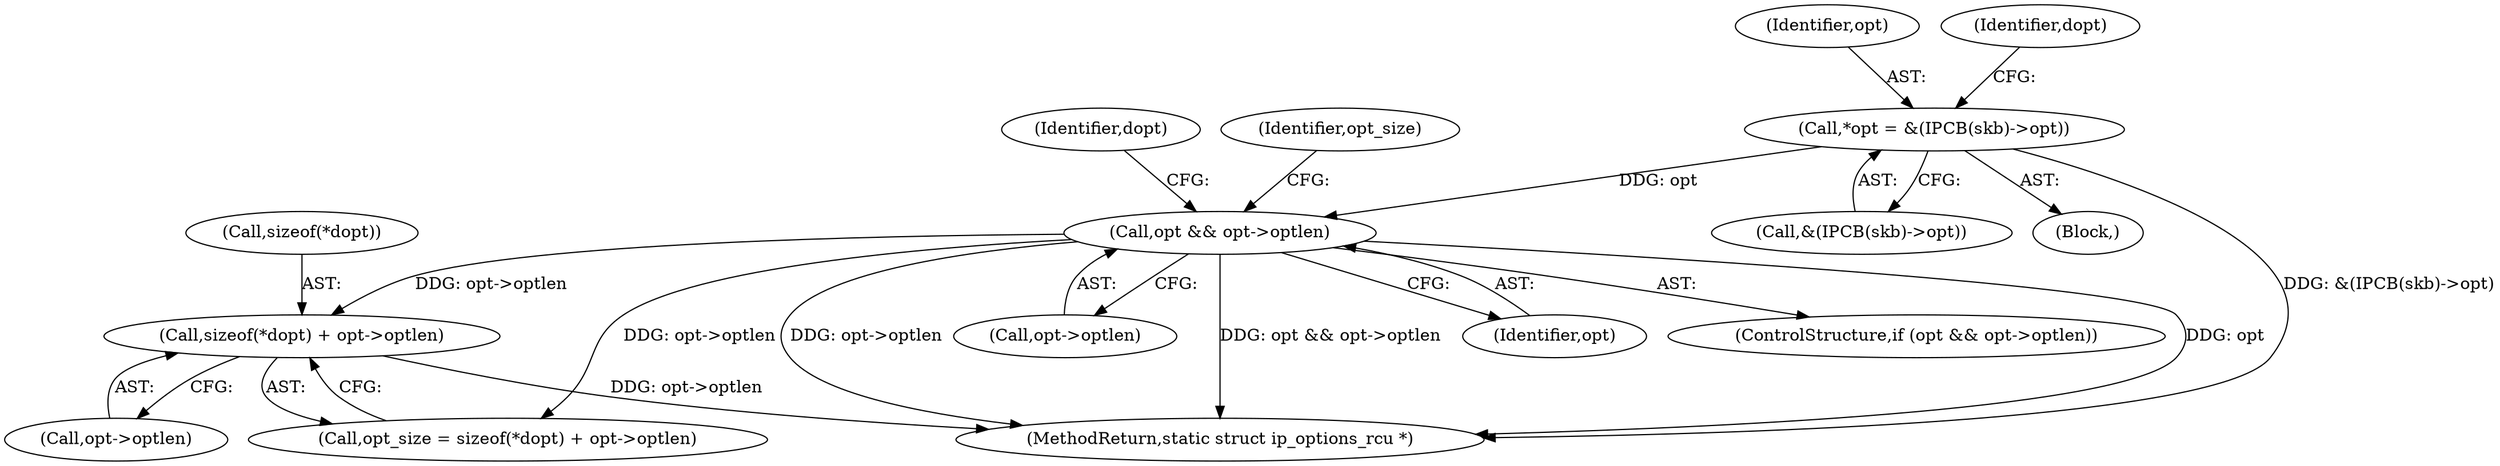 digraph "0_linux_f6d8bd051c391c1c0458a30b2a7abcd939329259_30@API" {
"1000126" [label="(Call,sizeof(*dopt) + opt->optlen)"];
"1000117" [label="(Call,opt && opt->optlen)"];
"1000105" [label="(Call,*opt = &(IPCB(skb)->opt))"];
"1000126" [label="(Call,sizeof(*dopt) + opt->optlen)"];
"1000117" [label="(Call,opt && opt->optlen)"];
"1000119" [label="(Call,opt->optlen)"];
"1000106" [label="(Identifier,opt)"];
"1000114" [label="(Identifier,dopt)"];
"1000156" [label="(MethodReturn,static struct ip_options_rcu *)"];
"1000124" [label="(Call,opt_size = sizeof(*dopt) + opt->optlen)"];
"1000118" [label="(Identifier,opt)"];
"1000127" [label="(Call,sizeof(*dopt))"];
"1000125" [label="(Identifier,opt_size)"];
"1000116" [label="(ControlStructure,if (opt && opt->optlen))"];
"1000105" [label="(Call,*opt = &(IPCB(skb)->opt))"];
"1000107" [label="(Call,&(IPCB(skb)->opt))"];
"1000130" [label="(Call,opt->optlen)"];
"1000155" [label="(Identifier,dopt)"];
"1000103" [label="(Block,)"];
"1000126" -> "1000124"  [label="AST: "];
"1000126" -> "1000130"  [label="CFG: "];
"1000127" -> "1000126"  [label="AST: "];
"1000130" -> "1000126"  [label="AST: "];
"1000124" -> "1000126"  [label="CFG: "];
"1000126" -> "1000156"  [label="DDG: opt->optlen"];
"1000117" -> "1000126"  [label="DDG: opt->optlen"];
"1000117" -> "1000116"  [label="AST: "];
"1000117" -> "1000118"  [label="CFG: "];
"1000117" -> "1000119"  [label="CFG: "];
"1000118" -> "1000117"  [label="AST: "];
"1000119" -> "1000117"  [label="AST: "];
"1000125" -> "1000117"  [label="CFG: "];
"1000155" -> "1000117"  [label="CFG: "];
"1000117" -> "1000156"  [label="DDG: opt && opt->optlen"];
"1000117" -> "1000156"  [label="DDG: opt"];
"1000117" -> "1000156"  [label="DDG: opt->optlen"];
"1000105" -> "1000117"  [label="DDG: opt"];
"1000117" -> "1000124"  [label="DDG: opt->optlen"];
"1000105" -> "1000103"  [label="AST: "];
"1000105" -> "1000107"  [label="CFG: "];
"1000106" -> "1000105"  [label="AST: "];
"1000107" -> "1000105"  [label="AST: "];
"1000114" -> "1000105"  [label="CFG: "];
"1000105" -> "1000156"  [label="DDG: &(IPCB(skb)->opt)"];
}
